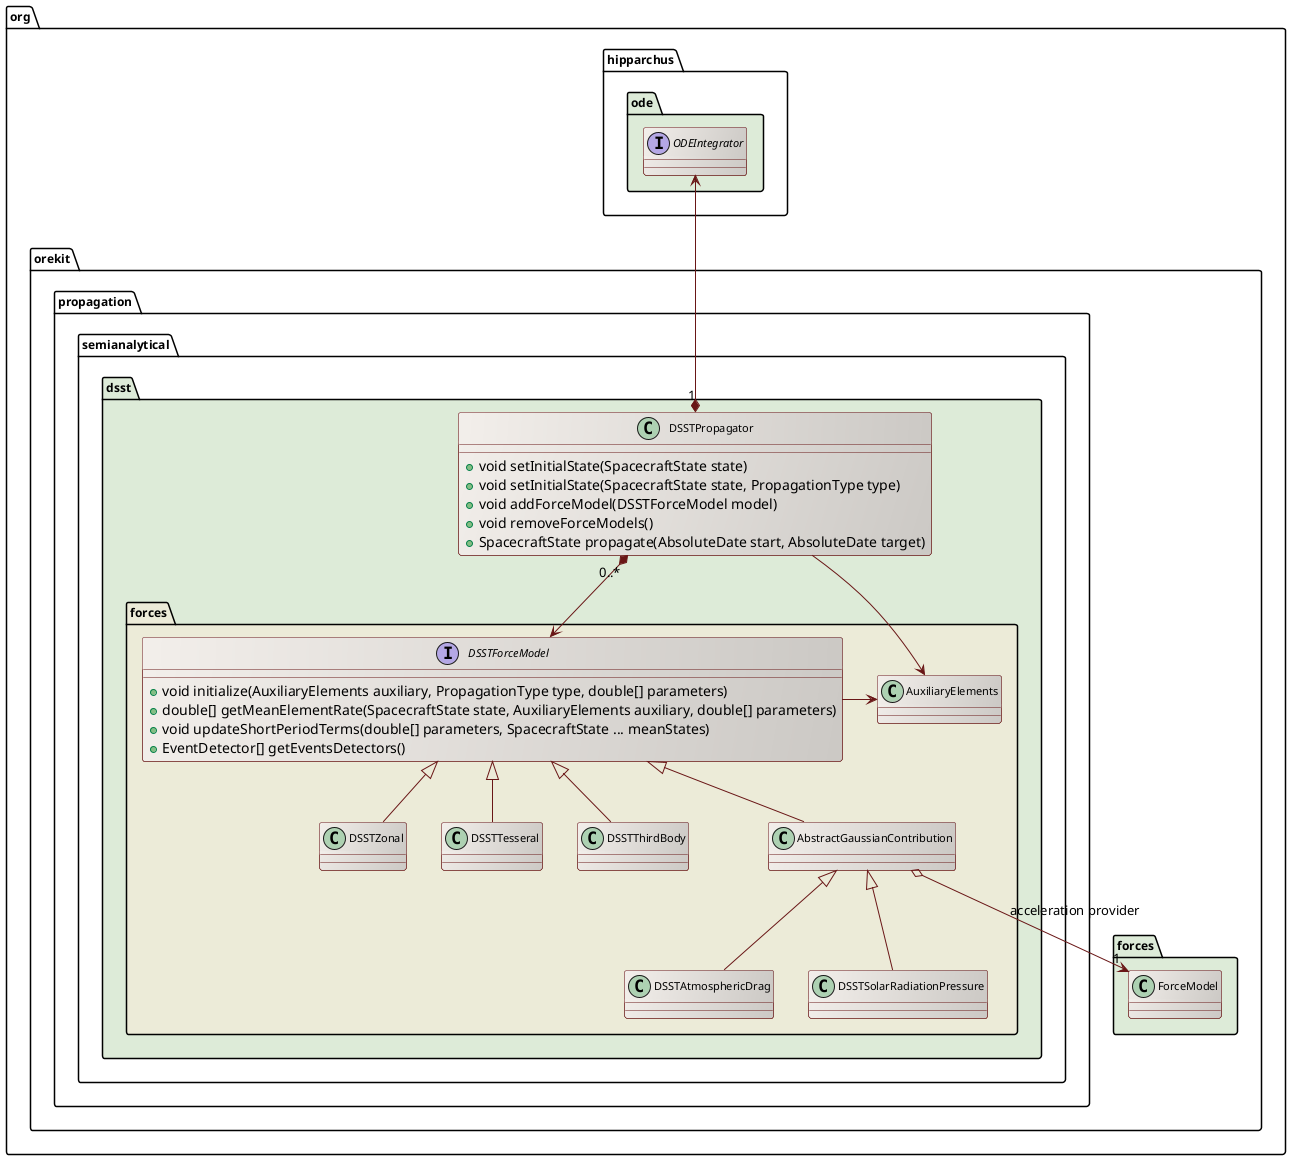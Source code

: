 ' Copyright 2002-2020 CS Group
' Licensed to CS Group (CS) under one or more
' contributor license agreements.  See the NOTICE file distributed with
' this work for additional information regarding copyright ownership.
' CS licenses this file to You under the Apache License, Version 2.0
' (the "License"); you may not use this file except in compliance with
' the License.  You may obtain a copy of the License at
'
'   http://www.apache.org/licenses/LICENSE-2.0
'
' Unless required by applicable law or agreed to in writing, software
' distributed under the License is distributed on an "AS IS" BASIS,
' WITHOUT WARRANTIES OR CONDITIONS OF ANY KIND, either express or implied.
' See the License for the specific language governing permissions and
' limitations under the License.
 
@startuml

  skinparam svek                  true
  skinparam ClassBackgroundColor  #F3EFEB/CCC9C5
  skinparam ClassArrowColor       #691616
  skinparam ClassBorderColor      #691616
  skinparam NoteBackgroundColor   #F3EFEB
  skinparam NoteBorderColor       #691616
  skinparam NoteFontColor         #691616
  skinparam ClassFontSize         11
  skinparam PackageFontSize       12

  package org.hipparchus.ode #DDEBD8 {

    interface ODEIntegrator

  }

  package org.orekit.forces #DDEBD8 {
    class ForceModel
  }

  package org.orekit.propagation.semianalytical.dsst #DDEBD8 {

    class DSSTPropagator {
      +void setInitialState(SpacecraftState state)
      +void setInitialState(SpacecraftState state, PropagationType type)
      +void addForceModel(DSSTForceModel model)
      +void removeForceModels()
      +SpacecraftState propagate(AbsoluteDate start, AbsoluteDate target)
    }

    ODEIntegrator <--* "1" DSSTPropagator

    package forces #ECEBD8 {

      class AuxiliaryElements

      interface DSSTForceModel {
        +void initialize(AuxiliaryElements auxiliary, PropagationType type, double[] parameters)
        +double[] getMeanElementRate(SpacecraftState state, AuxiliaryElements auxiliary, double[] parameters)
        +void updateShortPeriodTerms(double[] parameters, SpacecraftState ... meanStates)
        +EventDetector[] getEventsDetectors()
      }

      DSSTForceModel -right->  AuxiliaryElements
      DSSTForceModel <|-- DSSTZonal
      DSSTForceModel <|-- DSSTTesseral
      DSSTForceModel <|-- DSSTThirdBody
      DSSTForceModel <|-- AbstractGaussianContribution

      AbstractGaussianContribution <|-- DSSTAtmosphericDrag
      AbstractGaussianContribution <|-- DSSTSolarRadiationPressure
      AbstractGaussianContribution o--> "1" ForceModel : acceleration provider

    }

    DSSTPropagator "0..*" *--> DSSTForceModel
    DSSTPropagator --> AuxiliaryElements

  }


@enduml
